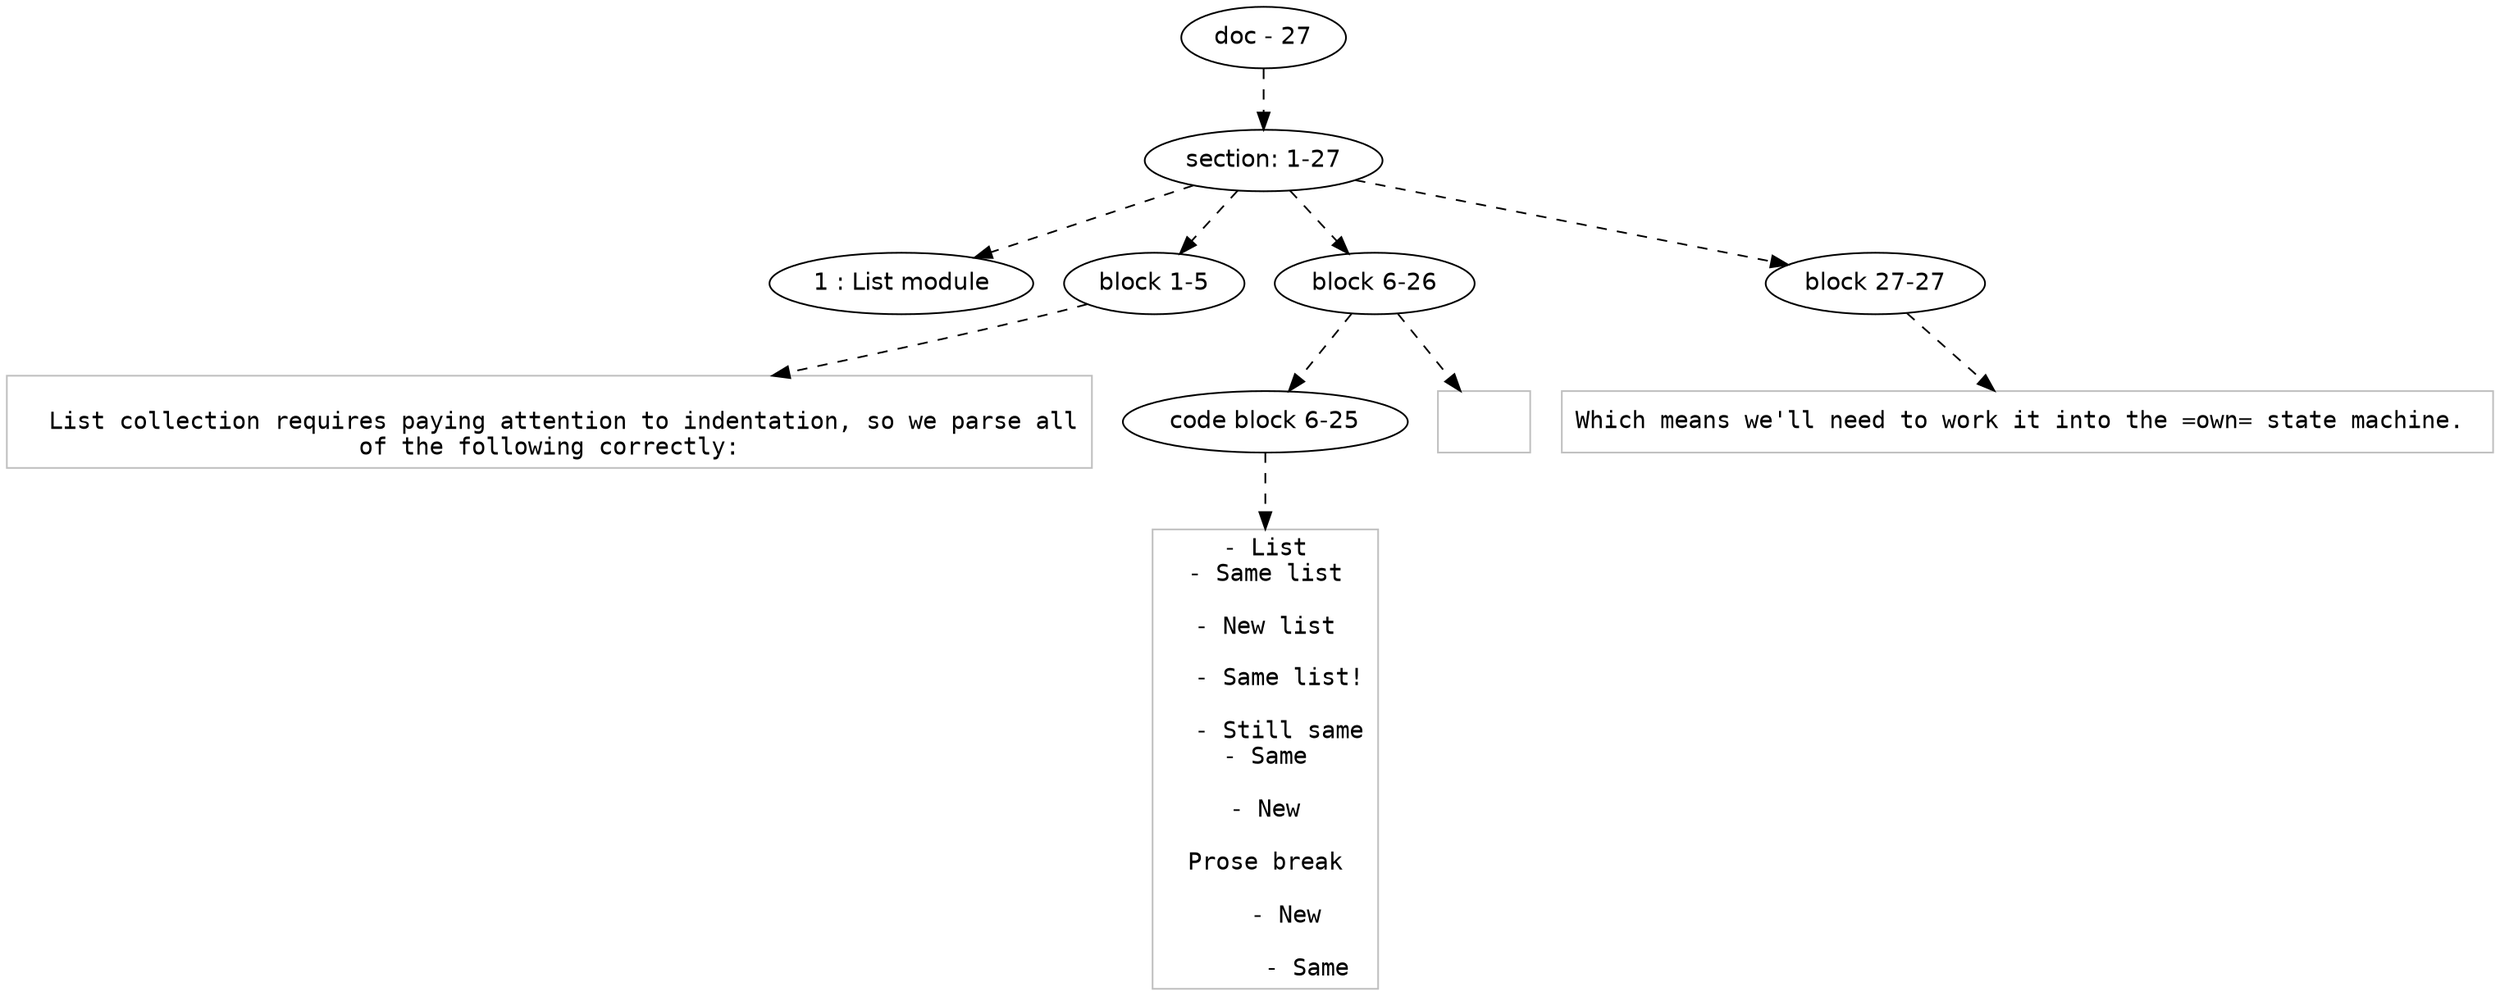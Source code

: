 digraph hierarchy {

node [fontname=Helvetica]
edge [style=dashed]

doc_0 [label="doc - 27"]


doc_0 -> { section_1}
{rank=same; section_1}

section_1 [label="section: 1-27"]


section_1 -> { header_2 block_3 block_4 block_5}
{rank=same; header_2 block_3 block_4 block_5}

header_2 [label="1 : List module"]

block_3 [label="block 1-5"]

block_4 [label="block 6-26"]

block_5 [label="block 27-27"]


block_3 -> leaf_6
leaf_6  [color=Gray,shape=rectangle,fontname=Inconsolata,label="
  List collection requires paying attention to indentation, so we parse all
of the following correctly:
"]
block_4 -> { codeblock_7}
{rank=same; codeblock_7}

codeblock_7 [label="code block 6-25"]


codeblock_7 -> leaf_8
leaf_8  [color=Gray,shape=rectangle,fontname=Inconsolata,label="- List
- Same list

- New list
  
  - Same list!

  - Still same
- Same

- New

Prose break

   - New

      - Same
"]
block_4 -> leaf_9
leaf_9  [color=Gray,shape=rectangle,fontname=Inconsolata,label=""]
block_5 -> leaf_10
leaf_10  [color=Gray,shape=rectangle,fontname=Inconsolata,label="Which means we'll need to work it into the =own= state machine. "]

}

